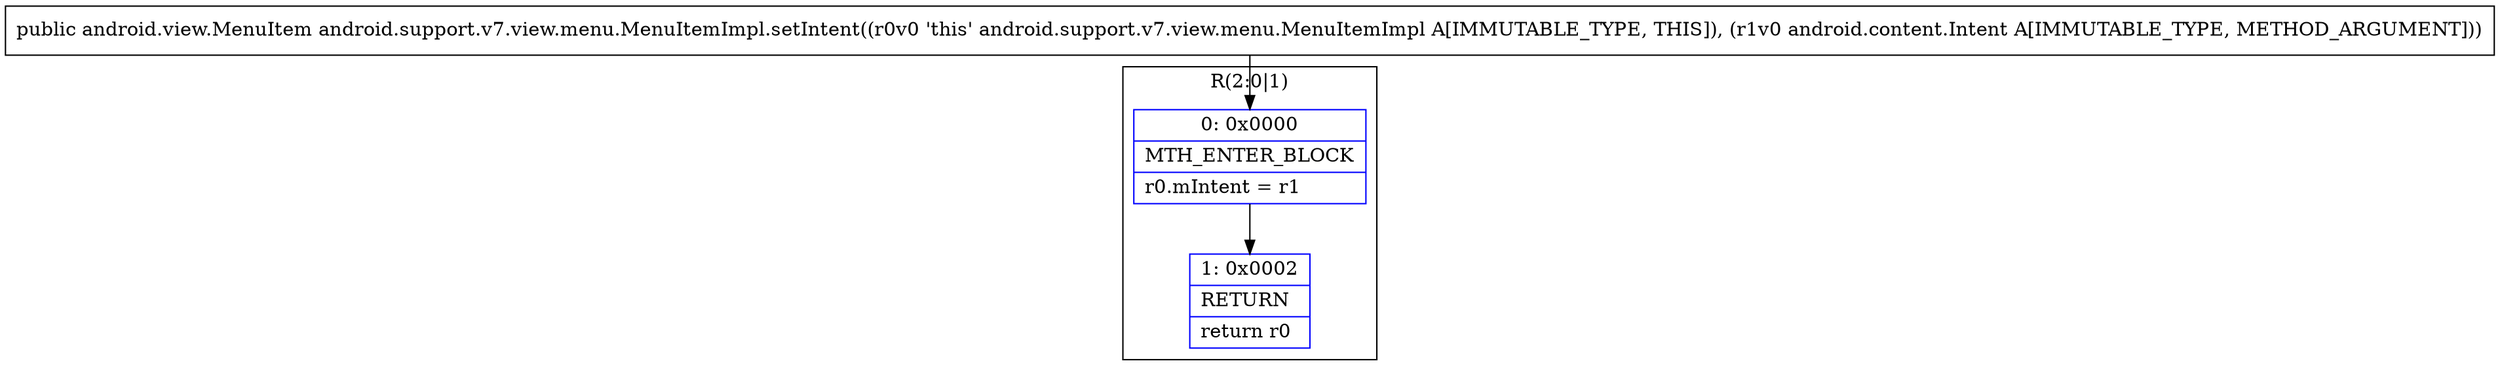 digraph "CFG forandroid.support.v7.view.menu.MenuItemImpl.setIntent(Landroid\/content\/Intent;)Landroid\/view\/MenuItem;" {
subgraph cluster_Region_737156486 {
label = "R(2:0|1)";
node [shape=record,color=blue];
Node_0 [shape=record,label="{0\:\ 0x0000|MTH_ENTER_BLOCK\l|r0.mIntent = r1\l}"];
Node_1 [shape=record,label="{1\:\ 0x0002|RETURN\l|return r0\l}"];
}
MethodNode[shape=record,label="{public android.view.MenuItem android.support.v7.view.menu.MenuItemImpl.setIntent((r0v0 'this' android.support.v7.view.menu.MenuItemImpl A[IMMUTABLE_TYPE, THIS]), (r1v0 android.content.Intent A[IMMUTABLE_TYPE, METHOD_ARGUMENT])) }"];
MethodNode -> Node_0;
Node_0 -> Node_1;
}

